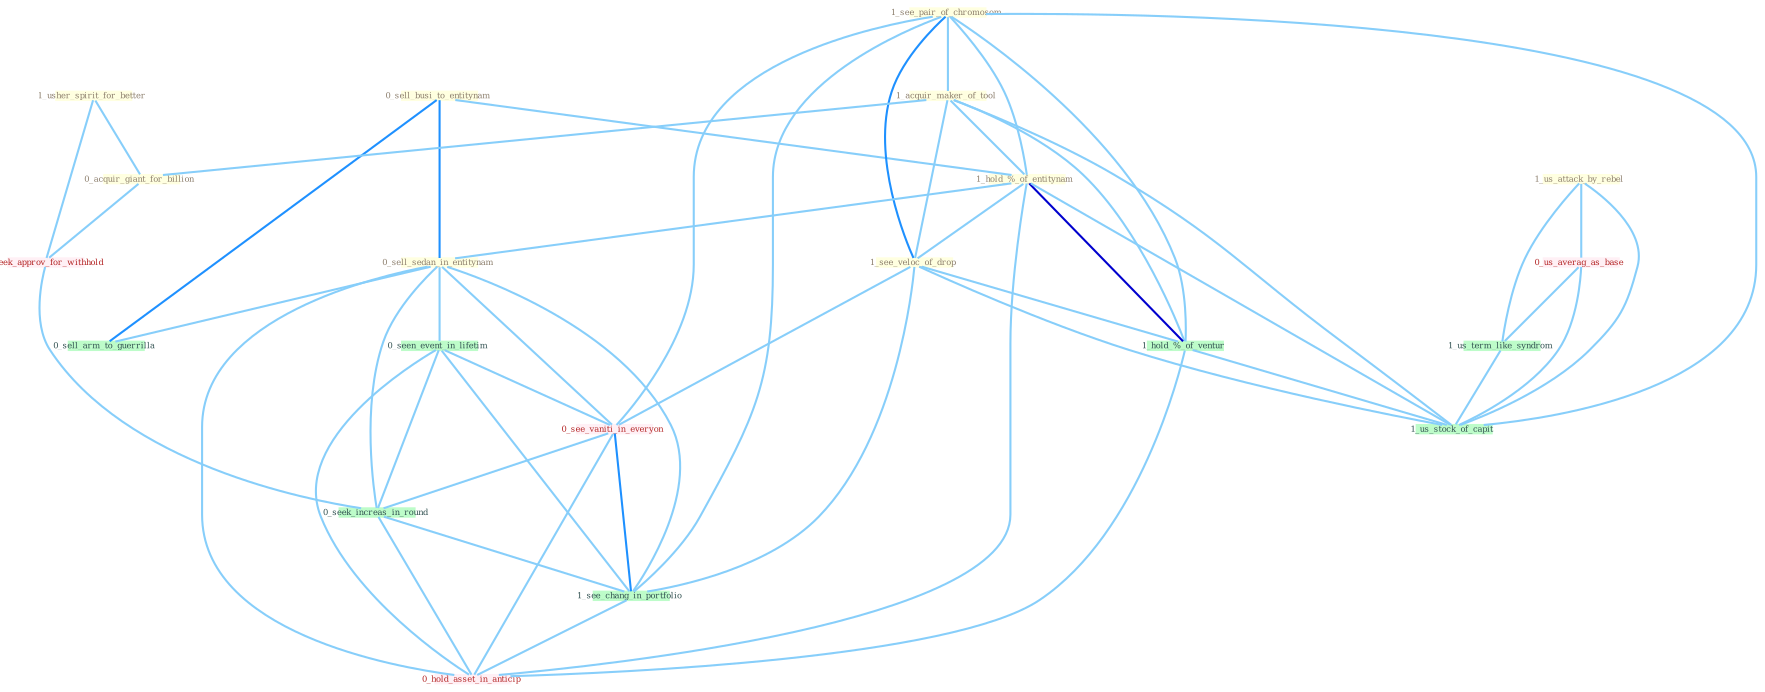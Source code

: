 Graph G{ 
    node
    [shape=polygon,style=filled,width=.5,height=.06,color="#BDFCC9",fixedsize=true,fontsize=4,
    fontcolor="#2f4f4f"];
    {node
    [color="#ffffe0", fontcolor="#8b7d6b"] "0_sell_busi_to_entitynam " "1_see_pair_of_chromosom " "1_acquir_maker_of_tool " "1_hold_%_of_entitynam " "1_usher_spirit_for_better " "1_us_attack_by_rebel " "0_acquir_giant_for_billion " "1_see_veloc_of_drop " "0_sell_sedan_in_entitynam "}
{node [color="#fff0f5", fontcolor="#b22222"] "0_us_averag_as_base " "1_seek_approv_for_withhold " "0_see_vaniti_in_everyon " "0_hold_asset_in_anticip "}
edge [color="#B0E2FF"];

	"0_sell_busi_to_entitynam " -- "1_hold_%_of_entitynam " [w="1", color="#87cefa" ];
	"0_sell_busi_to_entitynam " -- "0_sell_sedan_in_entitynam " [w="2", color="#1e90ff" , len=0.8];
	"0_sell_busi_to_entitynam " -- "0_sell_arm_to_guerrilla " [w="2", color="#1e90ff" , len=0.8];
	"1_see_pair_of_chromosom " -- "1_acquir_maker_of_tool " [w="1", color="#87cefa" ];
	"1_see_pair_of_chromosom " -- "1_hold_%_of_entitynam " [w="1", color="#87cefa" ];
	"1_see_pair_of_chromosom " -- "1_see_veloc_of_drop " [w="2", color="#1e90ff" , len=0.8];
	"1_see_pair_of_chromosom " -- "1_hold_%_of_ventur " [w="1", color="#87cefa" ];
	"1_see_pair_of_chromosom " -- "0_see_vaniti_in_everyon " [w="1", color="#87cefa" ];
	"1_see_pair_of_chromosom " -- "1_us_stock_of_capit " [w="1", color="#87cefa" ];
	"1_see_pair_of_chromosom " -- "1_see_chang_in_portfolio " [w="1", color="#87cefa" ];
	"1_acquir_maker_of_tool " -- "1_hold_%_of_entitynam " [w="1", color="#87cefa" ];
	"1_acquir_maker_of_tool " -- "0_acquir_giant_for_billion " [w="1", color="#87cefa" ];
	"1_acquir_maker_of_tool " -- "1_see_veloc_of_drop " [w="1", color="#87cefa" ];
	"1_acquir_maker_of_tool " -- "1_hold_%_of_ventur " [w="1", color="#87cefa" ];
	"1_acquir_maker_of_tool " -- "1_us_stock_of_capit " [w="1", color="#87cefa" ];
	"1_hold_%_of_entitynam " -- "1_see_veloc_of_drop " [w="1", color="#87cefa" ];
	"1_hold_%_of_entitynam " -- "0_sell_sedan_in_entitynam " [w="1", color="#87cefa" ];
	"1_hold_%_of_entitynam " -- "1_hold_%_of_ventur " [w="3", color="#0000cd" , len=0.6];
	"1_hold_%_of_entitynam " -- "1_us_stock_of_capit " [w="1", color="#87cefa" ];
	"1_hold_%_of_entitynam " -- "0_hold_asset_in_anticip " [w="1", color="#87cefa" ];
	"1_usher_spirit_for_better " -- "0_acquir_giant_for_billion " [w="1", color="#87cefa" ];
	"1_usher_spirit_for_better " -- "1_seek_approv_for_withhold " [w="1", color="#87cefa" ];
	"1_us_attack_by_rebel " -- "0_us_averag_as_base " [w="1", color="#87cefa" ];
	"1_us_attack_by_rebel " -- "1_us_term_like_syndrom " [w="1", color="#87cefa" ];
	"1_us_attack_by_rebel " -- "1_us_stock_of_capit " [w="1", color="#87cefa" ];
	"0_acquir_giant_for_billion " -- "1_seek_approv_for_withhold " [w="1", color="#87cefa" ];
	"1_see_veloc_of_drop " -- "1_hold_%_of_ventur " [w="1", color="#87cefa" ];
	"1_see_veloc_of_drop " -- "0_see_vaniti_in_everyon " [w="1", color="#87cefa" ];
	"1_see_veloc_of_drop " -- "1_us_stock_of_capit " [w="1", color="#87cefa" ];
	"1_see_veloc_of_drop " -- "1_see_chang_in_portfolio " [w="1", color="#87cefa" ];
	"0_sell_sedan_in_entitynam " -- "0_seen_event_in_lifetim " [w="1", color="#87cefa" ];
	"0_sell_sedan_in_entitynam " -- "0_see_vaniti_in_everyon " [w="1", color="#87cefa" ];
	"0_sell_sedan_in_entitynam " -- "0_sell_arm_to_guerrilla " [w="1", color="#87cefa" ];
	"0_sell_sedan_in_entitynam " -- "0_seek_increas_in_round " [w="1", color="#87cefa" ];
	"0_sell_sedan_in_entitynam " -- "1_see_chang_in_portfolio " [w="1", color="#87cefa" ];
	"0_sell_sedan_in_entitynam " -- "0_hold_asset_in_anticip " [w="1", color="#87cefa" ];
	"0_seen_event_in_lifetim " -- "0_see_vaniti_in_everyon " [w="1", color="#87cefa" ];
	"0_seen_event_in_lifetim " -- "0_seek_increas_in_round " [w="1", color="#87cefa" ];
	"0_seen_event_in_lifetim " -- "1_see_chang_in_portfolio " [w="1", color="#87cefa" ];
	"0_seen_event_in_lifetim " -- "0_hold_asset_in_anticip " [w="1", color="#87cefa" ];
	"0_us_averag_as_base " -- "1_us_term_like_syndrom " [w="1", color="#87cefa" ];
	"0_us_averag_as_base " -- "1_us_stock_of_capit " [w="1", color="#87cefa" ];
	"1_us_term_like_syndrom " -- "1_us_stock_of_capit " [w="1", color="#87cefa" ];
	"1_seek_approv_for_withhold " -- "0_seek_increas_in_round " [w="1", color="#87cefa" ];
	"1_hold_%_of_ventur " -- "1_us_stock_of_capit " [w="1", color="#87cefa" ];
	"1_hold_%_of_ventur " -- "0_hold_asset_in_anticip " [w="1", color="#87cefa" ];
	"0_see_vaniti_in_everyon " -- "0_seek_increas_in_round " [w="1", color="#87cefa" ];
	"0_see_vaniti_in_everyon " -- "1_see_chang_in_portfolio " [w="2", color="#1e90ff" , len=0.8];
	"0_see_vaniti_in_everyon " -- "0_hold_asset_in_anticip " [w="1", color="#87cefa" ];
	"0_seek_increas_in_round " -- "1_see_chang_in_portfolio " [w="1", color="#87cefa" ];
	"0_seek_increas_in_round " -- "0_hold_asset_in_anticip " [w="1", color="#87cefa" ];
	"1_see_chang_in_portfolio " -- "0_hold_asset_in_anticip " [w="1", color="#87cefa" ];
}